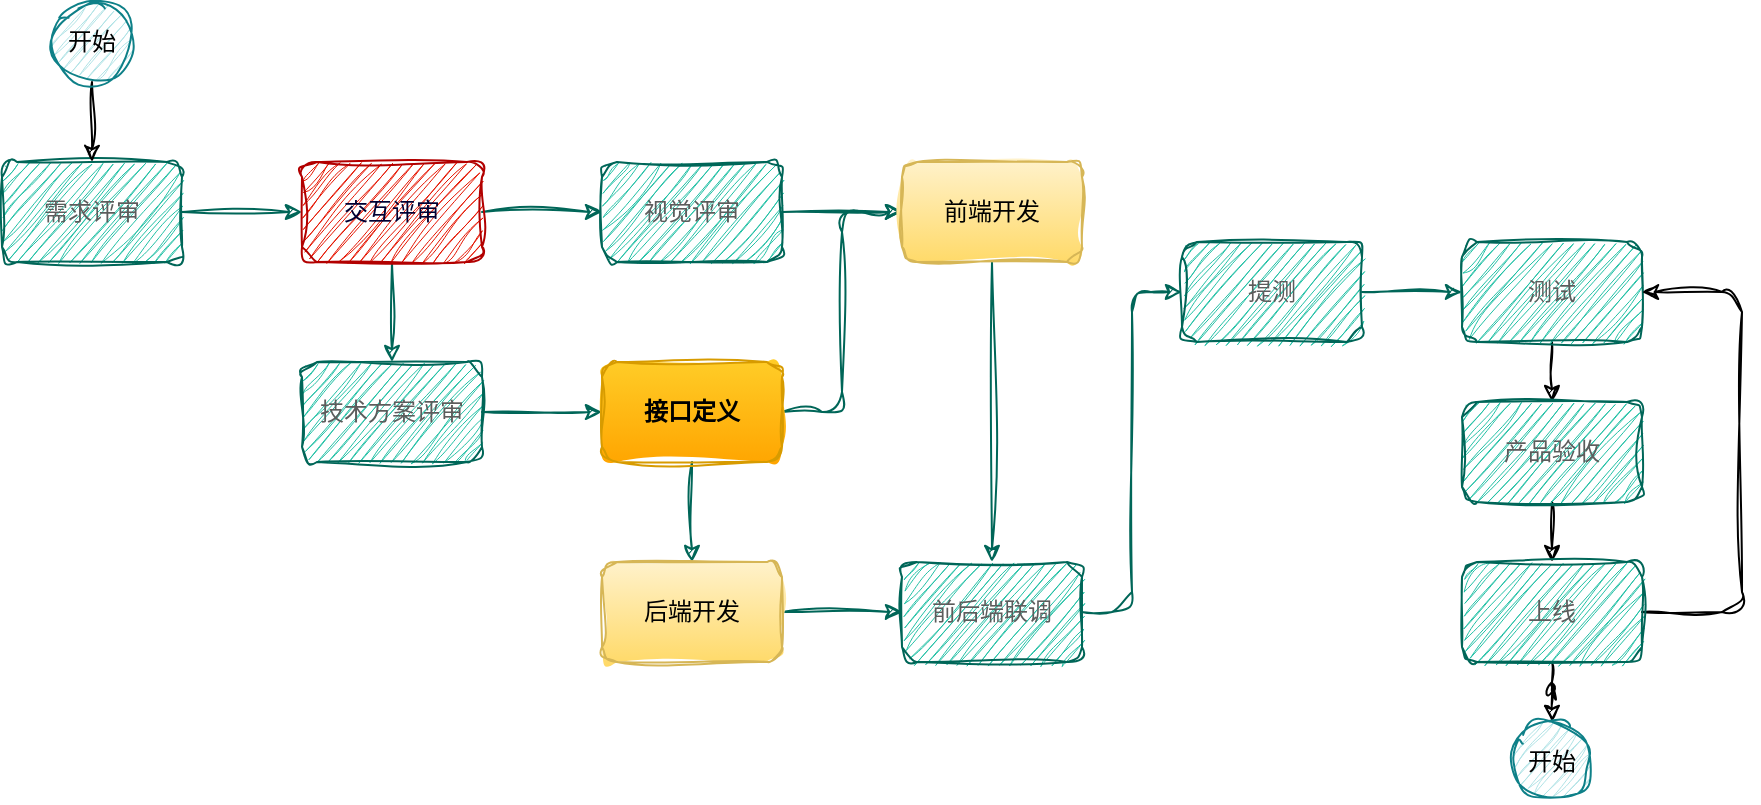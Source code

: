 <mxfile version="20.8.16" type="github">
  <diagram id="C5RBs43oDa-KdzZeNtuy" name="Page-1">
    <mxGraphModel dx="984" dy="555" grid="1" gridSize="10" guides="1" tooltips="1" connect="1" arrows="1" fold="1" page="1" pageScale="1" pageWidth="827" pageHeight="1169" math="0" shadow="0">
      <root>
        <mxCell id="WIyWlLk6GJQsqaUBKTNV-0" />
        <mxCell id="WIyWlLk6GJQsqaUBKTNV-1" parent="WIyWlLk6GJQsqaUBKTNV-0" />
        <mxCell id="bAx6qzX-YRpUmAE7W-1l-2" style="edgeStyle=orthogonalEdgeStyle;rounded=1;hachureGap=4;orthogonalLoop=1;jettySize=auto;html=1;entryX=0;entryY=0.5;entryDx=0;entryDy=0;strokeColor=#006658;fontFamily=Architects Daughter;fontSource=https%3A%2F%2Ffonts.googleapis.com%2Fcss%3Ffamily%3DArchitects%2BDaughter;fontSize=16;fontColor=#5C5C5C;fillColor=#21C0A5;sketch=1;curveFitting=1;jiggle=2;" edge="1" parent="WIyWlLk6GJQsqaUBKTNV-1" source="WIyWlLk6GJQsqaUBKTNV-3" target="bAx6qzX-YRpUmAE7W-1l-0">
          <mxGeometry relative="1" as="geometry" />
        </mxCell>
        <mxCell id="WIyWlLk6GJQsqaUBKTNV-3" value="需求评审" style="rounded=1;whiteSpace=wrap;html=1;fontSize=12;glass=0;strokeWidth=1;shadow=0;fillColor=#21C0A5;strokeColor=#006658;labelBackgroundColor=none;fontColor=#5C5C5C;sketch=1;curveFitting=1;jiggle=2;" parent="WIyWlLk6GJQsqaUBKTNV-1" vertex="1">
          <mxGeometry x="50" y="90" width="90" height="50" as="geometry" />
        </mxCell>
        <mxCell id="bAx6qzX-YRpUmAE7W-1l-7" style="edgeStyle=orthogonalEdgeStyle;rounded=1;hachureGap=4;orthogonalLoop=1;jettySize=auto;html=1;entryX=0;entryY=0.5;entryDx=0;entryDy=0;strokeColor=#006658;fontFamily=Architects Daughter;fontSource=https%3A%2F%2Ffonts.googleapis.com%2Fcss%3Ffamily%3DArchitects%2BDaughter;fontSize=16;fontColor=#5C5C5C;fillColor=#21C0A5;sketch=1;curveFitting=1;jiggle=2;" edge="1" parent="WIyWlLk6GJQsqaUBKTNV-1" source="bAx6qzX-YRpUmAE7W-1l-0" target="bAx6qzX-YRpUmAE7W-1l-1">
          <mxGeometry relative="1" as="geometry" />
        </mxCell>
        <mxCell id="bAx6qzX-YRpUmAE7W-1l-8" style="edgeStyle=orthogonalEdgeStyle;rounded=1;hachureGap=4;orthogonalLoop=1;jettySize=auto;html=1;entryX=0.5;entryY=0;entryDx=0;entryDy=0;strokeColor=#006658;fontFamily=Architects Daughter;fontSource=https%3A%2F%2Ffonts.googleapis.com%2Fcss%3Ffamily%3DArchitects%2BDaughter;fontSize=16;fontColor=#5C5C5C;fillColor=#21C0A5;sketch=1;curveFitting=1;jiggle=2;" edge="1" parent="WIyWlLk6GJQsqaUBKTNV-1" source="bAx6qzX-YRpUmAE7W-1l-0" target="bAx6qzX-YRpUmAE7W-1l-3">
          <mxGeometry relative="1" as="geometry" />
        </mxCell>
        <mxCell id="bAx6qzX-YRpUmAE7W-1l-0" value="交互评审" style="rounded=1;whiteSpace=wrap;html=1;fontSize=12;glass=0;strokeWidth=1;shadow=0;fillColor=#e51400;strokeColor=#B20000;labelBackgroundColor=none;fontColor=#000033;sketch=1;curveFitting=1;jiggle=2;" vertex="1" parent="WIyWlLk6GJQsqaUBKTNV-1">
          <mxGeometry x="200" y="90" width="90" height="50" as="geometry" />
        </mxCell>
        <mxCell id="bAx6qzX-YRpUmAE7W-1l-12" style="edgeStyle=orthogonalEdgeStyle;rounded=1;hachureGap=4;orthogonalLoop=1;jettySize=auto;html=1;exitX=1;exitY=0.5;exitDx=0;exitDy=0;entryX=0;entryY=0.5;entryDx=0;entryDy=0;strokeColor=#006658;fontFamily=Architects Daughter;fontSource=https%3A%2F%2Ffonts.googleapis.com%2Fcss%3Ffamily%3DArchitects%2BDaughter;fontSize=16;fontColor=#000033;fillColor=#21C0A5;sketch=1;curveFitting=1;jiggle=2;" edge="1" parent="WIyWlLk6GJQsqaUBKTNV-1" source="bAx6qzX-YRpUmAE7W-1l-1" target="bAx6qzX-YRpUmAE7W-1l-11">
          <mxGeometry relative="1" as="geometry" />
        </mxCell>
        <mxCell id="bAx6qzX-YRpUmAE7W-1l-1" value="视觉评审" style="rounded=1;whiteSpace=wrap;html=1;fontSize=12;glass=0;strokeWidth=1;shadow=0;fillColor=#21C0A5;strokeColor=#006658;labelBackgroundColor=none;fontColor=#5C5C5C;sketch=1;curveFitting=1;jiggle=2;" vertex="1" parent="WIyWlLk6GJQsqaUBKTNV-1">
          <mxGeometry x="350" y="90" width="90" height="50" as="geometry" />
        </mxCell>
        <mxCell id="bAx6qzX-YRpUmAE7W-1l-5" style="edgeStyle=orthogonalEdgeStyle;rounded=1;hachureGap=4;orthogonalLoop=1;jettySize=auto;html=1;entryX=0;entryY=0.5;entryDx=0;entryDy=0;strokeColor=#006658;fontFamily=Architects Daughter;fontSource=https%3A%2F%2Ffonts.googleapis.com%2Fcss%3Ffamily%3DArchitects%2BDaughter;fontSize=16;fontColor=#5C5C5C;fillColor=#21C0A5;sketch=1;curveFitting=1;jiggle=2;" edge="1" parent="WIyWlLk6GJQsqaUBKTNV-1" source="bAx6qzX-YRpUmAE7W-1l-3" target="bAx6qzX-YRpUmAE7W-1l-4">
          <mxGeometry relative="1" as="geometry" />
        </mxCell>
        <mxCell id="bAx6qzX-YRpUmAE7W-1l-3" value="技术方案评审" style="rounded=1;whiteSpace=wrap;html=1;fontSize=12;glass=0;strokeWidth=1;shadow=0;fillColor=#21C0A5;strokeColor=#006658;labelBackgroundColor=none;fontColor=#5C5C5C;sketch=1;curveFitting=1;jiggle=2;" vertex="1" parent="WIyWlLk6GJQsqaUBKTNV-1">
          <mxGeometry x="200" y="190" width="90" height="50" as="geometry" />
        </mxCell>
        <mxCell id="bAx6qzX-YRpUmAE7W-1l-13" style="edgeStyle=orthogonalEdgeStyle;rounded=1;hachureGap=4;orthogonalLoop=1;jettySize=auto;html=1;entryX=0;entryY=0.5;entryDx=0;entryDy=0;strokeColor=#006658;fontFamily=Architects Daughter;fontSource=https%3A%2F%2Ffonts.googleapis.com%2Fcss%3Ffamily%3DArchitects%2BDaughter;fontSize=16;fontColor=#000033;fillColor=#21C0A5;sketch=1;curveFitting=1;jiggle=2;" edge="1" parent="WIyWlLk6GJQsqaUBKTNV-1" source="bAx6qzX-YRpUmAE7W-1l-4" target="bAx6qzX-YRpUmAE7W-1l-11">
          <mxGeometry relative="1" as="geometry" />
        </mxCell>
        <mxCell id="bAx6qzX-YRpUmAE7W-1l-14" style="edgeStyle=orthogonalEdgeStyle;rounded=1;hachureGap=4;orthogonalLoop=1;jettySize=auto;html=1;entryX=0.5;entryY=0;entryDx=0;entryDy=0;strokeColor=#006658;fontFamily=Architects Daughter;fontSource=https%3A%2F%2Ffonts.googleapis.com%2Fcss%3Ffamily%3DArchitects%2BDaughter;fontSize=16;fontColor=#000033;fillColor=#21C0A5;sketch=1;curveFitting=1;jiggle=2;" edge="1" parent="WIyWlLk6GJQsqaUBKTNV-1" source="bAx6qzX-YRpUmAE7W-1l-4" target="bAx6qzX-YRpUmAE7W-1l-6">
          <mxGeometry relative="1" as="geometry" />
        </mxCell>
        <mxCell id="bAx6qzX-YRpUmAE7W-1l-4" value="接口定义" style="rounded=1;whiteSpace=wrap;html=1;fontSize=12;glass=0;strokeWidth=1;shadow=0;fillColor=#ffcd28;strokeColor=#d79b00;labelBackgroundColor=none;fontStyle=1;gradientColor=#ffa500;sketch=1;curveFitting=1;jiggle=2;" vertex="1" parent="WIyWlLk6GJQsqaUBKTNV-1">
          <mxGeometry x="350" y="190" width="90" height="50" as="geometry" />
        </mxCell>
        <mxCell id="bAx6qzX-YRpUmAE7W-1l-17" style="edgeStyle=orthogonalEdgeStyle;rounded=1;hachureGap=4;orthogonalLoop=1;jettySize=auto;html=1;entryX=0;entryY=0.5;entryDx=0;entryDy=0;strokeColor=#006658;fontFamily=Architects Daughter;fontSource=https%3A%2F%2Ffonts.googleapis.com%2Fcss%3Ffamily%3DArchitects%2BDaughter;fontSize=16;fontColor=#000033;fillColor=#21C0A5;sketch=1;curveFitting=1;jiggle=2;" edge="1" parent="WIyWlLk6GJQsqaUBKTNV-1" source="bAx6qzX-YRpUmAE7W-1l-6" target="bAx6qzX-YRpUmAE7W-1l-15">
          <mxGeometry relative="1" as="geometry" />
        </mxCell>
        <mxCell id="bAx6qzX-YRpUmAE7W-1l-6" value="后端开发" style="rounded=1;whiteSpace=wrap;html=1;fontSize=12;glass=0;strokeWidth=1;shadow=0;fillColor=#fff2cc;strokeColor=#d6b656;labelBackgroundColor=none;sketch=1;curveFitting=1;jiggle=2;gradientColor=#ffd966;" vertex="1" parent="WIyWlLk6GJQsqaUBKTNV-1">
          <mxGeometry x="350" y="290" width="90" height="50" as="geometry" />
        </mxCell>
        <mxCell id="bAx6qzX-YRpUmAE7W-1l-18" style="edgeStyle=orthogonalEdgeStyle;rounded=1;hachureGap=4;orthogonalLoop=1;jettySize=auto;html=1;strokeColor=#006658;fontFamily=Architects Daughter;fontSource=https%3A%2F%2Ffonts.googleapis.com%2Fcss%3Ffamily%3DArchitects%2BDaughter;fontSize=16;fontColor=#000033;fillColor=#21C0A5;sketch=1;curveFitting=1;jiggle=2;" edge="1" parent="WIyWlLk6GJQsqaUBKTNV-1" source="bAx6qzX-YRpUmAE7W-1l-11" target="bAx6qzX-YRpUmAE7W-1l-15">
          <mxGeometry relative="1" as="geometry" />
        </mxCell>
        <mxCell id="bAx6qzX-YRpUmAE7W-1l-11" value="前端开发" style="rounded=1;whiteSpace=wrap;html=1;fontSize=12;glass=0;strokeWidth=1;shadow=0;fillColor=#fff2cc;strokeColor=#d6b656;labelBackgroundColor=none;sketch=1;curveFitting=1;jiggle=2;gradientColor=#ffd966;" vertex="1" parent="WIyWlLk6GJQsqaUBKTNV-1">
          <mxGeometry x="500" y="90" width="90" height="50" as="geometry" />
        </mxCell>
        <mxCell id="bAx6qzX-YRpUmAE7W-1l-19" style="edgeStyle=orthogonalEdgeStyle;rounded=1;hachureGap=4;orthogonalLoop=1;jettySize=auto;html=1;entryX=0;entryY=0.5;entryDx=0;entryDy=0;strokeColor=#006658;fontFamily=Architects Daughter;fontSource=https%3A%2F%2Ffonts.googleapis.com%2Fcss%3Ffamily%3DArchitects%2BDaughter;fontSize=16;fontColor=#000033;fillColor=#21C0A5;sketch=1;curveFitting=1;jiggle=2;" edge="1" parent="WIyWlLk6GJQsqaUBKTNV-1" source="bAx6qzX-YRpUmAE7W-1l-15" target="bAx6qzX-YRpUmAE7W-1l-16">
          <mxGeometry relative="1" as="geometry" />
        </mxCell>
        <mxCell id="bAx6qzX-YRpUmAE7W-1l-15" value="前后端联调" style="rounded=1;whiteSpace=wrap;html=1;fontSize=12;glass=0;strokeWidth=1;shadow=0;fillColor=#21C0A5;strokeColor=#006658;labelBackgroundColor=none;fontColor=#5C5C5C;sketch=1;curveFitting=1;jiggle=2;" vertex="1" parent="WIyWlLk6GJQsqaUBKTNV-1">
          <mxGeometry x="500" y="290" width="90" height="50" as="geometry" />
        </mxCell>
        <mxCell id="bAx6qzX-YRpUmAE7W-1l-21" style="edgeStyle=orthogonalEdgeStyle;rounded=1;hachureGap=4;orthogonalLoop=1;jettySize=auto;html=1;strokeColor=#006658;fontFamily=Architects Daughter;fontSource=https%3A%2F%2Ffonts.googleapis.com%2Fcss%3Ffamily%3DArchitects%2BDaughter;fontSize=16;fontColor=#000033;fillColor=#21C0A5;sketch=1;curveFitting=1;jiggle=2;" edge="1" parent="WIyWlLk6GJQsqaUBKTNV-1" source="bAx6qzX-YRpUmAE7W-1l-16" target="bAx6qzX-YRpUmAE7W-1l-20">
          <mxGeometry relative="1" as="geometry" />
        </mxCell>
        <mxCell id="bAx6qzX-YRpUmAE7W-1l-16" value="提测" style="rounded=1;whiteSpace=wrap;html=1;fontSize=12;glass=0;strokeWidth=1;shadow=0;fillColor=#21C0A5;strokeColor=#006658;labelBackgroundColor=none;fontColor=#5C5C5C;sketch=1;curveFitting=1;jiggle=2;" vertex="1" parent="WIyWlLk6GJQsqaUBKTNV-1">
          <mxGeometry x="640" y="130" width="90" height="50" as="geometry" />
        </mxCell>
        <mxCell id="bAx6qzX-YRpUmAE7W-1l-24" style="edgeStyle=orthogonalEdgeStyle;rounded=1;hachureGap=4;orthogonalLoop=1;jettySize=auto;html=1;exitX=0.5;exitY=1;exitDx=0;exitDy=0;entryX=0.5;entryY=0;entryDx=0;entryDy=0;fontFamily=Architects Daughter;fontSource=https%3A%2F%2Ffonts.googleapis.com%2Fcss%3Ffamily%3DArchitects%2BDaughter;fontSize=16;sketch=1;curveFitting=1;jiggle=2;" edge="1" parent="WIyWlLk6GJQsqaUBKTNV-1" source="bAx6qzX-YRpUmAE7W-1l-20" target="bAx6qzX-YRpUmAE7W-1l-23">
          <mxGeometry relative="1" as="geometry" />
        </mxCell>
        <mxCell id="bAx6qzX-YRpUmAE7W-1l-20" value="测试" style="rounded=1;whiteSpace=wrap;html=1;fontSize=12;glass=0;strokeWidth=1;shadow=0;fillColor=#21C0A5;strokeColor=#006658;labelBackgroundColor=none;fontColor=#5C5C5C;sketch=1;curveFitting=1;jiggle=2;" vertex="1" parent="WIyWlLk6GJQsqaUBKTNV-1">
          <mxGeometry x="780" y="130" width="90" height="50" as="geometry" />
        </mxCell>
        <mxCell id="bAx6qzX-YRpUmAE7W-1l-28" style="edgeStyle=orthogonalEdgeStyle;rounded=1;sketch=1;hachureGap=4;jiggle=2;curveFitting=1;orthogonalLoop=1;jettySize=auto;html=1;entryX=0.5;entryY=0;entryDx=0;entryDy=0;fontFamily=Helvetica;fontSize=12;" edge="1" parent="WIyWlLk6GJQsqaUBKTNV-1" source="bAx6qzX-YRpUmAE7W-1l-22" target="WIyWlLk6GJQsqaUBKTNV-3">
          <mxGeometry relative="1" as="geometry" />
        </mxCell>
        <mxCell id="bAx6qzX-YRpUmAE7W-1l-22" value="开始" style="strokeWidth=1;html=1;shape=mxgraph.flowchart.start_2;whiteSpace=wrap;hachureGap=4;fontFamily=Helvetica;fontSize=12;sketch=1;curveFitting=1;jiggle=2;rounded=1;fillColor=#b0e3e6;strokeColor=#0e8088;" vertex="1" parent="WIyWlLk6GJQsqaUBKTNV-1">
          <mxGeometry x="75" y="10" width="40" height="40" as="geometry" />
        </mxCell>
        <mxCell id="bAx6qzX-YRpUmAE7W-1l-27" style="edgeStyle=orthogonalEdgeStyle;rounded=1;hachureGap=4;orthogonalLoop=1;jettySize=auto;html=1;exitX=0.5;exitY=1;exitDx=0;exitDy=0;entryX=0.5;entryY=0;entryDx=0;entryDy=0;fontFamily=Architects Daughter;fontSource=https%3A%2F%2Ffonts.googleapis.com%2Fcss%3Ffamily%3DArchitects%2BDaughter;fontSize=16;sketch=1;curveFitting=1;jiggle=2;" edge="1" parent="WIyWlLk6GJQsqaUBKTNV-1" source="bAx6qzX-YRpUmAE7W-1l-23" target="bAx6qzX-YRpUmAE7W-1l-25">
          <mxGeometry relative="1" as="geometry" />
        </mxCell>
        <mxCell id="bAx6qzX-YRpUmAE7W-1l-23" value="产品验收" style="rounded=1;whiteSpace=wrap;html=1;fontSize=12;glass=0;strokeWidth=1;shadow=0;fillColor=#21C0A5;strokeColor=#006658;labelBackgroundColor=none;fontColor=#5C5C5C;sketch=1;curveFitting=1;jiggle=2;" vertex="1" parent="WIyWlLk6GJQsqaUBKTNV-1">
          <mxGeometry x="780" y="210" width="90" height="50" as="geometry" />
        </mxCell>
        <mxCell id="bAx6qzX-YRpUmAE7W-1l-26" style="edgeStyle=orthogonalEdgeStyle;rounded=1;hachureGap=4;orthogonalLoop=1;jettySize=auto;html=1;fontFamily=Architects Daughter;fontSource=https%3A%2F%2Ffonts.googleapis.com%2Fcss%3Ffamily%3DArchitects%2BDaughter;fontSize=16;entryX=1;entryY=0.5;entryDx=0;entryDy=0;sketch=1;curveFitting=1;jiggle=2;" edge="1" parent="WIyWlLk6GJQsqaUBKTNV-1" source="bAx6qzX-YRpUmAE7W-1l-25" target="bAx6qzX-YRpUmAE7W-1l-20">
          <mxGeometry relative="1" as="geometry">
            <mxPoint x="930" y="200" as="targetPoint" />
            <Array as="points">
              <mxPoint x="920" y="315" />
              <mxPoint x="920" y="155" />
            </Array>
          </mxGeometry>
        </mxCell>
        <mxCell id="bAx6qzX-YRpUmAE7W-1l-30" style="edgeStyle=orthogonalEdgeStyle;rounded=1;sketch=1;hachureGap=4;jiggle=2;curveFitting=1;orthogonalLoop=1;jettySize=auto;html=1;exitX=0.5;exitY=1;exitDx=0;exitDy=0;fontFamily=Helvetica;fontSize=12;" edge="1" parent="WIyWlLk6GJQsqaUBKTNV-1" source="bAx6qzX-YRpUmAE7W-1l-25" target="bAx6qzX-YRpUmAE7W-1l-29">
          <mxGeometry relative="1" as="geometry" />
        </mxCell>
        <mxCell id="bAx6qzX-YRpUmAE7W-1l-25" value="上线" style="rounded=1;whiteSpace=wrap;html=1;fontSize=12;glass=0;strokeWidth=1;shadow=0;fillColor=#21C0A5;strokeColor=#006658;labelBackgroundColor=none;fontColor=#5C5C5C;sketch=1;curveFitting=1;jiggle=2;" vertex="1" parent="WIyWlLk6GJQsqaUBKTNV-1">
          <mxGeometry x="780" y="290" width="90" height="50" as="geometry" />
        </mxCell>
        <mxCell id="bAx6qzX-YRpUmAE7W-1l-29" value="开始" style="strokeWidth=1;html=1;shape=mxgraph.flowchart.start_2;whiteSpace=wrap;hachureGap=4;fontFamily=Helvetica;fontSize=12;sketch=1;curveFitting=1;jiggle=2;rounded=1;fillColor=#b0e3e6;strokeColor=#0e8088;" vertex="1" parent="WIyWlLk6GJQsqaUBKTNV-1">
          <mxGeometry x="805" y="370" width="40" height="40" as="geometry" />
        </mxCell>
      </root>
    </mxGraphModel>
  </diagram>
</mxfile>
